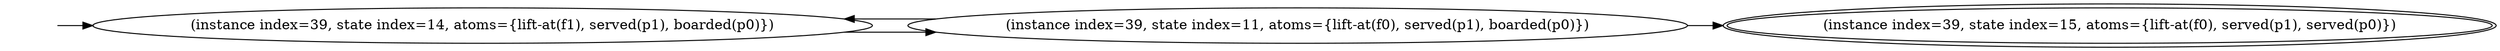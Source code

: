 digraph {
rankdir="LR"
s14[label="(instance index=39, state index=14, atoms={lift-at(f1), served(p1), boarded(p0)})"]
s11[label="(instance index=39, state index=11, atoms={lift-at(f0), served(p1), boarded(p0)})"]
s15[peripheries=2,label="(instance index=39, state index=15, atoms={lift-at(f0), served(p1), served(p0)})"]
Dangling [ label = "", style = invis ]
{ rank = same; Dangling }
Dangling -> s14
{ rank = same; s14}
{ rank = same; s11}
{ rank = same; s15}
{
s14->s11
}
{
s11->s15
s11->s14
}
{
}
}

